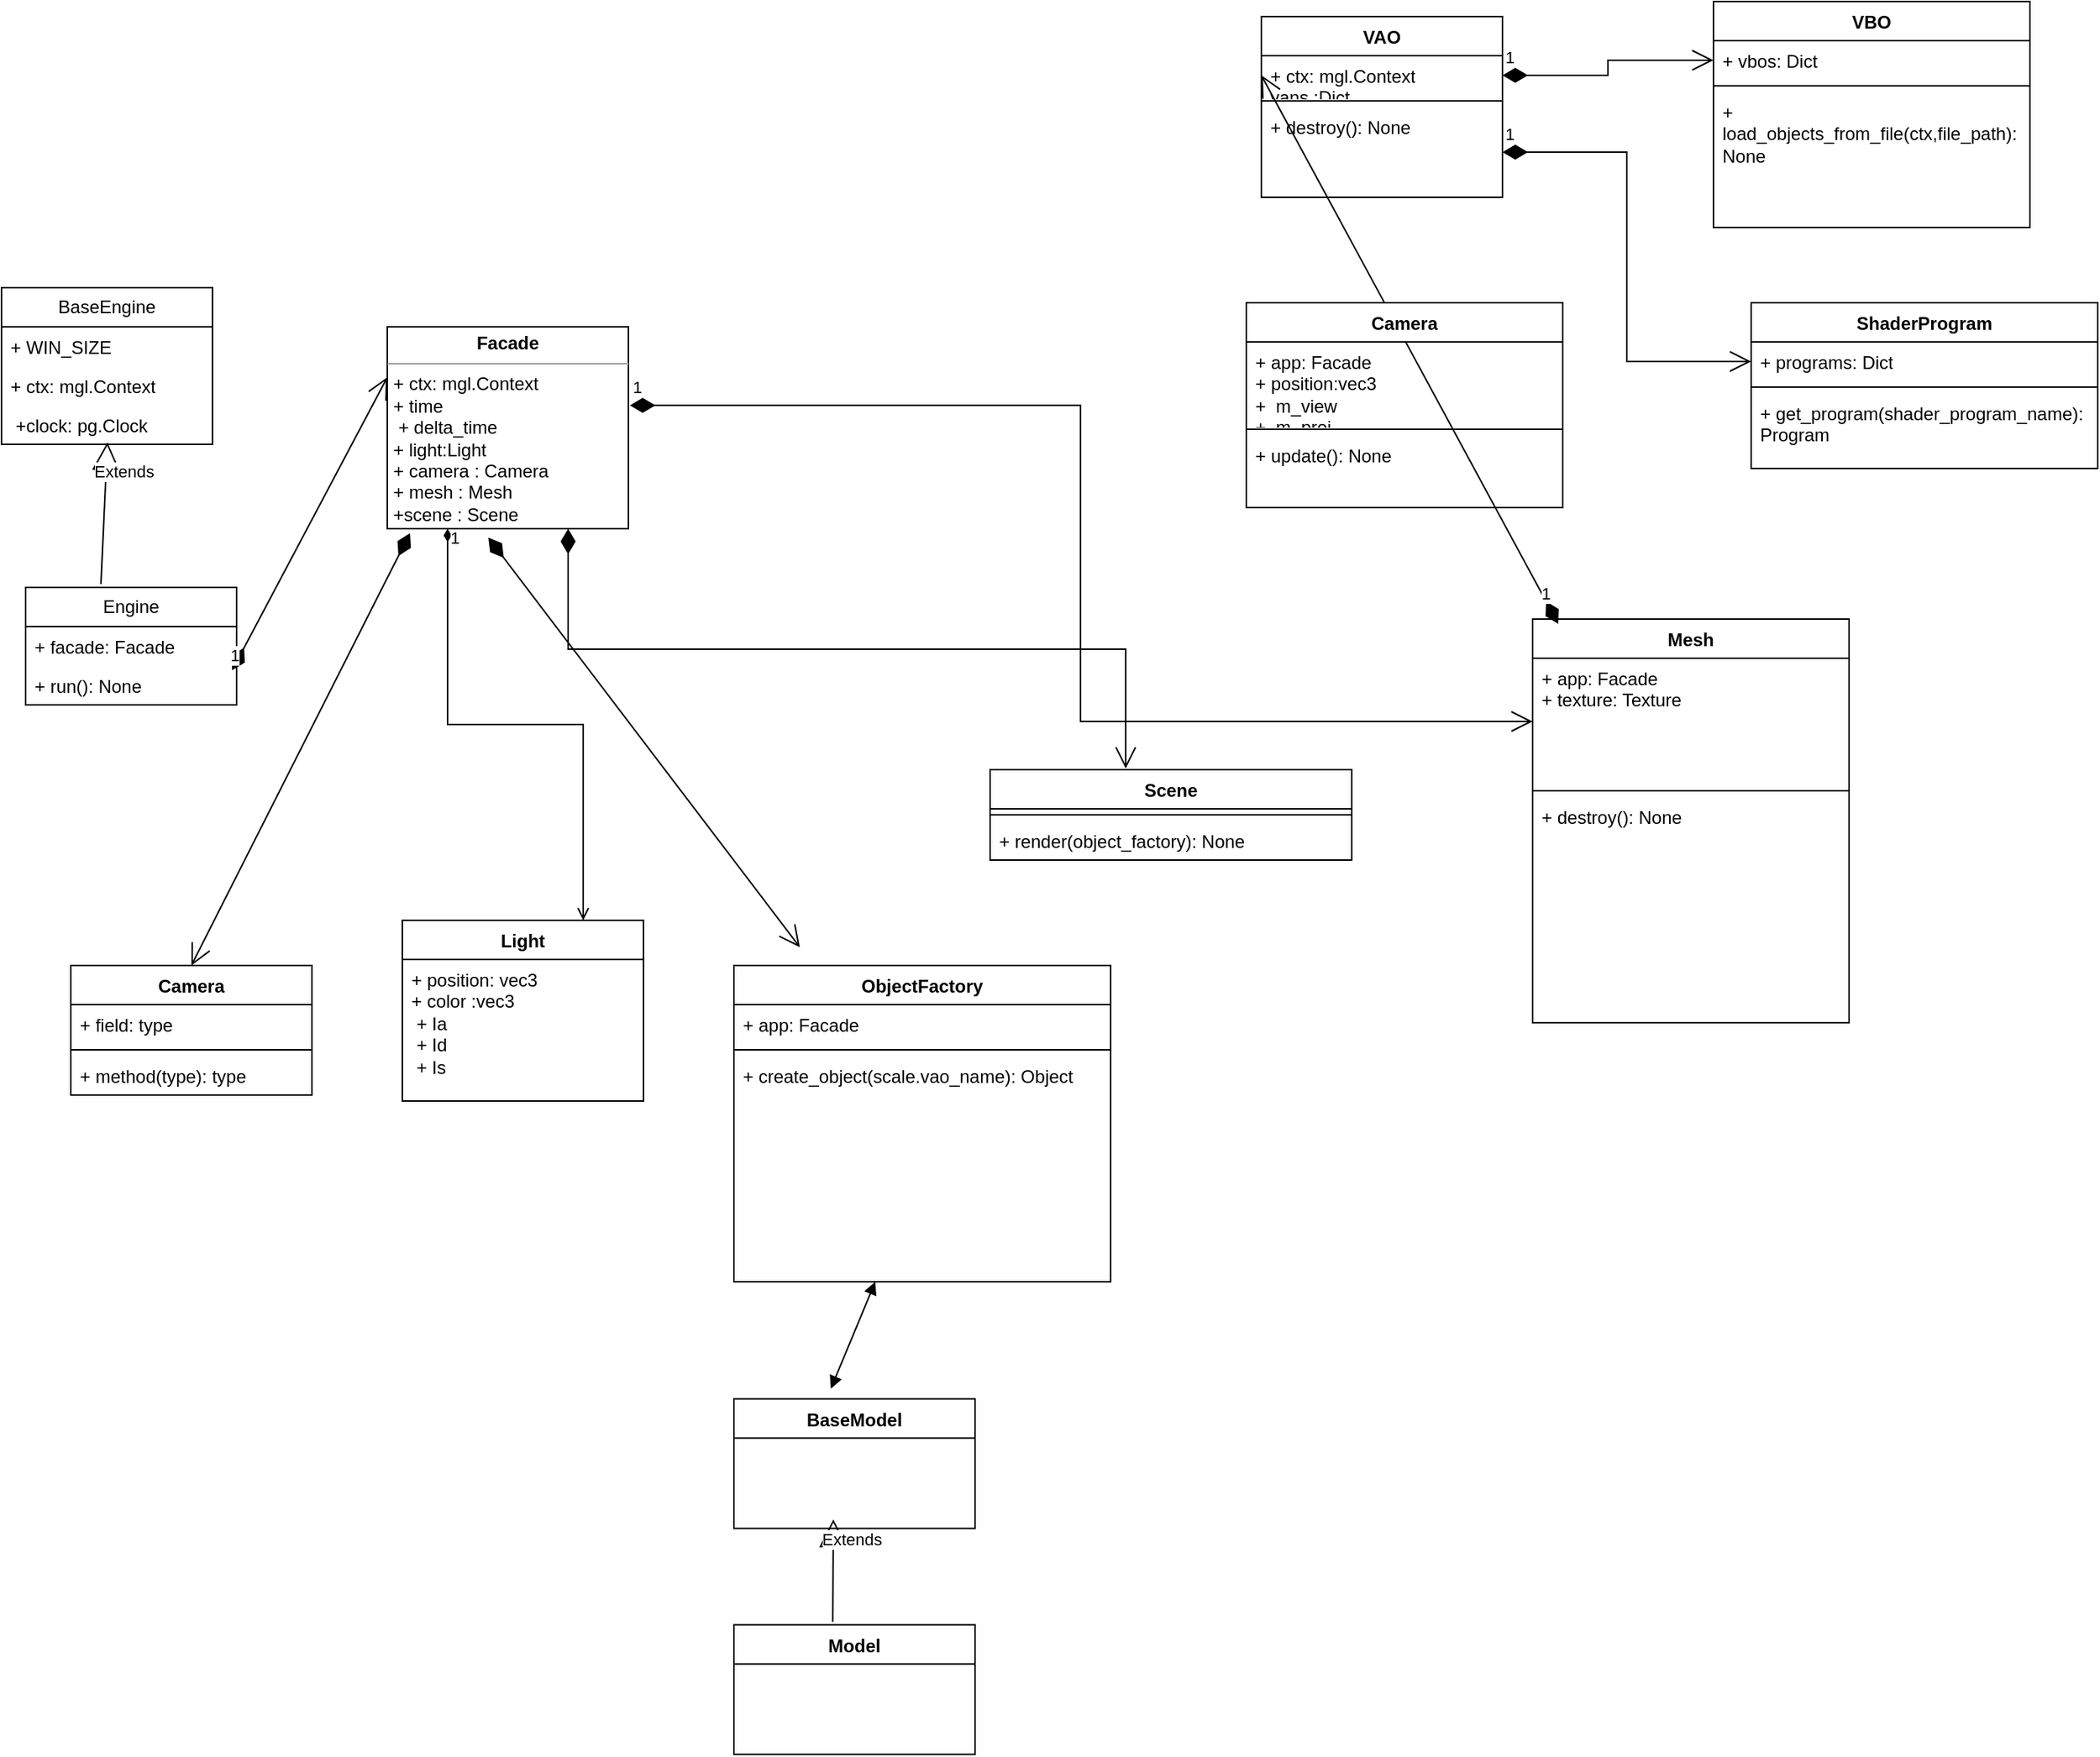 <mxfile version="22.1.18" type="github">
  <diagram name="Page-1" id="10tANic_bvFwRtT_Bomh">
    <mxGraphModel dx="1761" dy="1889" grid="1" gridSize="10" guides="1" tooltips="1" connect="1" arrows="1" fold="1" page="1" pageScale="1" pageWidth="827" pageHeight="1169" math="0" shadow="0">
      <root>
        <mxCell id="0" />
        <mxCell id="1" parent="0" />
        <mxCell id="u18TdW2rYONK3uZv50w_-1" value="Engine" style="swimlane;fontStyle=0;childLayout=stackLayout;horizontal=1;startSize=26;fillColor=none;horizontalStack=0;resizeParent=1;resizeParentMax=0;resizeLast=0;collapsible=1;marginBottom=0;whiteSpace=wrap;html=1;" vertex="1" parent="1">
          <mxGeometry x="290" y="359" width="140" height="78" as="geometry" />
        </mxCell>
        <mxCell id="u18TdW2rYONK3uZv50w_-2" value="+ facade: Facade" style="text;strokeColor=none;fillColor=none;align=left;verticalAlign=top;spacingLeft=4;spacingRight=4;overflow=hidden;rotatable=0;points=[[0,0.5],[1,0.5]];portConstraint=eastwest;whiteSpace=wrap;html=1;" vertex="1" parent="u18TdW2rYONK3uZv50w_-1">
          <mxGeometry y="26" width="140" height="26" as="geometry" />
        </mxCell>
        <mxCell id="u18TdW2rYONK3uZv50w_-3" value="+ run(): None" style="text;strokeColor=none;fillColor=none;align=left;verticalAlign=top;spacingLeft=4;spacingRight=4;overflow=hidden;rotatable=0;points=[[0,0.5],[1,0.5]];portConstraint=eastwest;whiteSpace=wrap;html=1;" vertex="1" parent="u18TdW2rYONK3uZv50w_-1">
          <mxGeometry y="52" width="140" height="26" as="geometry" />
        </mxCell>
        <mxCell id="u18TdW2rYONK3uZv50w_-5" value="BaseEngine" style="swimlane;fontStyle=0;childLayout=stackLayout;horizontal=1;startSize=26;fillColor=none;horizontalStack=0;resizeParent=1;resizeParentMax=0;resizeLast=0;collapsible=1;marginBottom=0;whiteSpace=wrap;html=1;" vertex="1" parent="1">
          <mxGeometry x="274" y="160" width="140" height="104" as="geometry" />
        </mxCell>
        <mxCell id="u18TdW2rYONK3uZv50w_-6" value="+ WIN_SIZE  " style="text;strokeColor=none;fillColor=none;align=left;verticalAlign=top;spacingLeft=4;spacingRight=4;overflow=hidden;rotatable=0;points=[[0,0.5],[1,0.5]];portConstraint=eastwest;whiteSpace=wrap;html=1;" vertex="1" parent="u18TdW2rYONK3uZv50w_-5">
          <mxGeometry y="26" width="140" height="26" as="geometry" />
        </mxCell>
        <mxCell id="u18TdW2rYONK3uZv50w_-7" value="+ ctx: mgl.Context" style="text;strokeColor=none;fillColor=none;align=left;verticalAlign=top;spacingLeft=4;spacingRight=4;overflow=hidden;rotatable=0;points=[[0,0.5],[1,0.5]];portConstraint=eastwest;whiteSpace=wrap;html=1;" vertex="1" parent="u18TdW2rYONK3uZv50w_-5">
          <mxGeometry y="52" width="140" height="26" as="geometry" />
        </mxCell>
        <mxCell id="u18TdW2rYONK3uZv50w_-8" value="&amp;nbsp;+clock: pg.Clock" style="text;strokeColor=none;fillColor=none;align=left;verticalAlign=top;spacingLeft=4;spacingRight=4;overflow=hidden;rotatable=0;points=[[0,0.5],[1,0.5]];portConstraint=eastwest;whiteSpace=wrap;html=1;" vertex="1" parent="u18TdW2rYONK3uZv50w_-5">
          <mxGeometry y="78" width="140" height="26" as="geometry" />
        </mxCell>
        <mxCell id="u18TdW2rYONK3uZv50w_-13" value="Extends" style="endArrow=block;endSize=16;endFill=0;html=1;rounded=0;exitX=0.357;exitY=-0.029;exitDx=0;exitDy=0;exitPerimeter=0;entryX=0.502;entryY=0.949;entryDx=0;entryDy=0;entryPerimeter=0;" edge="1" parent="1" source="u18TdW2rYONK3uZv50w_-1" target="u18TdW2rYONK3uZv50w_-8">
          <mxGeometry x="0.596" y="-12" width="160" relative="1" as="geometry">
            <mxPoint x="330" y="280" as="sourcePoint" />
            <mxPoint x="340" y="270" as="targetPoint" />
            <mxPoint as="offset" />
          </mxGeometry>
        </mxCell>
        <mxCell id="u18TdW2rYONK3uZv50w_-19" value="Light" style="swimlane;fontStyle=1;align=center;verticalAlign=top;childLayout=stackLayout;horizontal=1;startSize=26;horizontalStack=0;resizeParent=1;resizeParentMax=0;resizeLast=0;collapsible=1;marginBottom=0;whiteSpace=wrap;html=1;" vertex="1" parent="1">
          <mxGeometry x="540" y="580" width="160" height="120" as="geometry" />
        </mxCell>
        <mxCell id="u18TdW2rYONK3uZv50w_-20" value="+ position: vec3&lt;br&gt;+ color :vec3&lt;br&gt;&amp;nbsp;+ Ia&lt;br&gt;&amp;nbsp;+ Id&lt;br&gt;&amp;nbsp;+ Is" style="text;strokeColor=none;fillColor=none;align=left;verticalAlign=top;spacingLeft=4;spacingRight=4;overflow=hidden;rotatable=0;points=[[0,0.5],[1,0.5]];portConstraint=eastwest;whiteSpace=wrap;html=1;" vertex="1" parent="u18TdW2rYONK3uZv50w_-19">
          <mxGeometry y="26" width="160" height="94" as="geometry" />
        </mxCell>
        <mxCell id="u18TdW2rYONK3uZv50w_-23" value="1" style="endArrow=open;html=1;startArrow=diamondThin;startFill=1;edgeStyle=orthogonalEdgeStyle;align=left;verticalAlign=bottom;rounded=0;exitX=0.25;exitY=1;exitDx=0;exitDy=0;entryX=0.75;entryY=0;entryDx=0;entryDy=0;" edge="1" parent="1" source="u18TdW2rYONK3uZv50w_-99" target="u18TdW2rYONK3uZv50w_-19">
          <mxGeometry x="-0.916" relative="1" as="geometry">
            <mxPoint x="660.08" y="454" as="sourcePoint" />
            <mxPoint x="720" y="490" as="targetPoint" />
            <mxPoint as="offset" />
          </mxGeometry>
        </mxCell>
        <mxCell id="u18TdW2rYONK3uZv50w_-27" value="1" style="endArrow=open;html=1;endSize=12;startArrow=diamondThin;startSize=14;startFill=1;align=left;verticalAlign=bottom;rounded=0;entryX=0;entryY=0.25;entryDx=0;entryDy=0;exitX=0.979;exitY=0.115;exitDx=0;exitDy=0;exitPerimeter=0;" edge="1" parent="1" source="u18TdW2rYONK3uZv50w_-3" target="u18TdW2rYONK3uZv50w_-99">
          <mxGeometry x="-1" y="3" relative="1" as="geometry">
            <mxPoint x="360" y="411" as="sourcePoint" />
            <mxPoint x="608.08" y="356.192" as="targetPoint" />
          </mxGeometry>
        </mxCell>
        <mxCell id="u18TdW2rYONK3uZv50w_-28" value="Camera" style="swimlane;fontStyle=1;align=center;verticalAlign=top;childLayout=stackLayout;horizontal=1;startSize=26;horizontalStack=0;resizeParent=1;resizeParentMax=0;resizeLast=0;collapsible=1;marginBottom=0;whiteSpace=wrap;html=1;" vertex="1" parent="1">
          <mxGeometry x="320" y="610" width="160" height="86" as="geometry" />
        </mxCell>
        <mxCell id="u18TdW2rYONK3uZv50w_-29" value="+ field: type" style="text;strokeColor=none;fillColor=none;align=left;verticalAlign=top;spacingLeft=4;spacingRight=4;overflow=hidden;rotatable=0;points=[[0,0.5],[1,0.5]];portConstraint=eastwest;whiteSpace=wrap;html=1;" vertex="1" parent="u18TdW2rYONK3uZv50w_-28">
          <mxGeometry y="26" width="160" height="26" as="geometry" />
        </mxCell>
        <mxCell id="u18TdW2rYONK3uZv50w_-30" value="" style="line;strokeWidth=1;fillColor=none;align=left;verticalAlign=middle;spacingTop=-1;spacingLeft=3;spacingRight=3;rotatable=0;labelPosition=right;points=[];portConstraint=eastwest;strokeColor=inherit;" vertex="1" parent="u18TdW2rYONK3uZv50w_-28">
          <mxGeometry y="52" width="160" height="8" as="geometry" />
        </mxCell>
        <mxCell id="u18TdW2rYONK3uZv50w_-31" value="+ method(type): type" style="text;strokeColor=none;fillColor=none;align=left;verticalAlign=top;spacingLeft=4;spacingRight=4;overflow=hidden;rotatable=0;points=[[0,0.5],[1,0.5]];portConstraint=eastwest;whiteSpace=wrap;html=1;" vertex="1" parent="u18TdW2rYONK3uZv50w_-28">
          <mxGeometry y="60" width="160" height="26" as="geometry" />
        </mxCell>
        <mxCell id="u18TdW2rYONK3uZv50w_-32" value="1" style="endArrow=open;html=1;endSize=12;startArrow=diamondThin;startSize=14;startFill=1;align=left;verticalAlign=bottom;rounded=0;exitX=0.094;exitY=1.022;exitDx=0;exitDy=0;entryX=0.5;entryY=0;entryDx=0;entryDy=0;exitPerimeter=0;" edge="1" parent="1" source="u18TdW2rYONK3uZv50w_-99" target="u18TdW2rYONK3uZv50w_-28">
          <mxGeometry x="-1" y="3" relative="1" as="geometry">
            <mxPoint x="610" y="441" as="sourcePoint" />
            <mxPoint x="580" y="520" as="targetPoint" />
          </mxGeometry>
        </mxCell>
        <mxCell id="u18TdW2rYONK3uZv50w_-34" value="ObjectFactory" style="swimlane;fontStyle=1;align=center;verticalAlign=top;childLayout=stackLayout;horizontal=1;startSize=26;horizontalStack=0;resizeParent=1;resizeParentMax=0;resizeLast=0;collapsible=1;marginBottom=0;whiteSpace=wrap;html=1;" vertex="1" parent="1">
          <mxGeometry x="760" y="610" width="250" height="210" as="geometry" />
        </mxCell>
        <mxCell id="u18TdW2rYONK3uZv50w_-35" value="+ app: Facade" style="text;strokeColor=none;fillColor=none;align=left;verticalAlign=top;spacingLeft=4;spacingRight=4;overflow=hidden;rotatable=0;points=[[0,0.5],[1,0.5]];portConstraint=eastwest;whiteSpace=wrap;html=1;" vertex="1" parent="u18TdW2rYONK3uZv50w_-34">
          <mxGeometry y="26" width="250" height="26" as="geometry" />
        </mxCell>
        <mxCell id="u18TdW2rYONK3uZv50w_-36" value="" style="line;strokeWidth=1;fillColor=none;align=left;verticalAlign=middle;spacingTop=-1;spacingLeft=3;spacingRight=3;rotatable=0;labelPosition=right;points=[];portConstraint=eastwest;strokeColor=inherit;" vertex="1" parent="u18TdW2rYONK3uZv50w_-34">
          <mxGeometry y="52" width="250" height="8" as="geometry" />
        </mxCell>
        <mxCell id="u18TdW2rYONK3uZv50w_-37" value="+ create_object(scale.vao_name): Object" style="text;strokeColor=none;fillColor=none;align=left;verticalAlign=top;spacingLeft=4;spacingRight=4;overflow=hidden;rotatable=0;points=[[0,0.5],[1,0.5]];portConstraint=eastwest;whiteSpace=wrap;html=1;" vertex="1" parent="u18TdW2rYONK3uZv50w_-34">
          <mxGeometry y="60" width="250" height="150" as="geometry" />
        </mxCell>
        <mxCell id="u18TdW2rYONK3uZv50w_-38" value="1" style="endArrow=open;html=1;endSize=12;startArrow=diamondThin;startSize=14;startFill=1;align=left;verticalAlign=bottom;rounded=0;entryX=0.175;entryY=-0.058;entryDx=0;entryDy=0;exitX=0.419;exitY=1.044;exitDx=0;exitDy=0;exitPerimeter=0;entryPerimeter=0;" edge="1" parent="1" source="u18TdW2rYONK3uZv50w_-99" target="u18TdW2rYONK3uZv50w_-34">
          <mxGeometry x="-1" y="3" relative="1" as="geometry">
            <mxPoint x="710.96" y="453.012" as="sourcePoint" />
            <mxPoint x="990" y="593" as="targetPoint" />
          </mxGeometry>
        </mxCell>
        <mxCell id="u18TdW2rYONK3uZv50w_-40" value="Scene" style="swimlane;fontStyle=1;align=center;verticalAlign=top;childLayout=stackLayout;horizontal=1;startSize=26;horizontalStack=0;resizeParent=1;resizeParentMax=0;resizeLast=0;collapsible=1;marginBottom=0;whiteSpace=wrap;html=1;" vertex="1" parent="1">
          <mxGeometry x="930" y="480" width="240" height="60" as="geometry" />
        </mxCell>
        <mxCell id="u18TdW2rYONK3uZv50w_-42" value="" style="line;strokeWidth=1;fillColor=none;align=left;verticalAlign=middle;spacingTop=-1;spacingLeft=3;spacingRight=3;rotatable=0;labelPosition=right;points=[];portConstraint=eastwest;strokeColor=inherit;" vertex="1" parent="u18TdW2rYONK3uZv50w_-40">
          <mxGeometry y="26" width="240" height="8" as="geometry" />
        </mxCell>
        <mxCell id="u18TdW2rYONK3uZv50w_-43" value="+ render(object_factory): None" style="text;strokeColor=none;fillColor=none;align=left;verticalAlign=top;spacingLeft=4;spacingRight=4;overflow=hidden;rotatable=0;points=[[0,0.5],[1,0.5]];portConstraint=eastwest;whiteSpace=wrap;html=1;" vertex="1" parent="u18TdW2rYONK3uZv50w_-40">
          <mxGeometry y="34" width="240" height="26" as="geometry" />
        </mxCell>
        <mxCell id="u18TdW2rYONK3uZv50w_-44" value="1" style="endArrow=open;html=1;endSize=12;startArrow=diamondThin;startSize=14;startFill=1;edgeStyle=orthogonalEdgeStyle;align=left;verticalAlign=bottom;rounded=0;exitX=0.75;exitY=1;exitDx=0;exitDy=0;entryX=0.375;entryY=-0.012;entryDx=0;entryDy=0;entryPerimeter=0;" edge="1" parent="1" source="u18TdW2rYONK3uZv50w_-99" target="u18TdW2rYONK3uZv50w_-40">
          <mxGeometry x="-1" y="3" relative="1" as="geometry">
            <mxPoint x="770" y="441" as="sourcePoint" />
            <mxPoint x="1016.88" y="610.012" as="targetPoint" />
          </mxGeometry>
        </mxCell>
        <mxCell id="u18TdW2rYONK3uZv50w_-78" value="Mesh" style="swimlane;fontStyle=1;align=center;verticalAlign=top;childLayout=stackLayout;horizontal=1;startSize=26;horizontalStack=0;resizeParent=1;resizeParentMax=0;resizeLast=0;collapsible=1;marginBottom=0;whiteSpace=wrap;html=1;" vertex="1" parent="1">
          <mxGeometry x="1290" y="380" width="210" height="268" as="geometry" />
        </mxCell>
        <mxCell id="u18TdW2rYONK3uZv50w_-79" value="+ app: Facade&lt;br&gt;+ texture: Texture" style="text;strokeColor=none;fillColor=none;align=left;verticalAlign=top;spacingLeft=4;spacingRight=4;overflow=hidden;rotatable=0;points=[[0,0.5],[1,0.5]];portConstraint=eastwest;whiteSpace=wrap;html=1;" vertex="1" parent="u18TdW2rYONK3uZv50w_-78">
          <mxGeometry y="26" width="210" height="84" as="geometry" />
        </mxCell>
        <mxCell id="u18TdW2rYONK3uZv50w_-80" value="" style="line;strokeWidth=1;fillColor=none;align=left;verticalAlign=middle;spacingTop=-1;spacingLeft=3;spacingRight=3;rotatable=0;labelPosition=right;points=[];portConstraint=eastwest;strokeColor=inherit;" vertex="1" parent="u18TdW2rYONK3uZv50w_-78">
          <mxGeometry y="110" width="210" height="8" as="geometry" />
        </mxCell>
        <mxCell id="u18TdW2rYONK3uZv50w_-81" value="+ destroy(): None" style="text;strokeColor=none;fillColor=none;align=left;verticalAlign=top;spacingLeft=4;spacingRight=4;overflow=hidden;rotatable=0;points=[[0,0.5],[1,0.5]];portConstraint=eastwest;whiteSpace=wrap;html=1;" vertex="1" parent="u18TdW2rYONK3uZv50w_-78">
          <mxGeometry y="118" width="210" height="150" as="geometry" />
        </mxCell>
        <mxCell id="u18TdW2rYONK3uZv50w_-83" value="1" style="endArrow=open;html=1;endSize=12;startArrow=diamondThin;startSize=14;startFill=1;align=left;verticalAlign=bottom;rounded=0;exitX=0.081;exitY=0.012;exitDx=0;exitDy=0;exitPerimeter=0;entryX=0;entryY=0.5;entryDx=0;entryDy=0;" edge="1" parent="1" source="u18TdW2rYONK3uZv50w_-78" target="u18TdW2rYONK3uZv50w_-47">
          <mxGeometry x="-0.924" y="6" relative="1" as="geometry">
            <mxPoint x="1050" y="262.5" as="sourcePoint" />
            <mxPoint x="1210" y="262.5" as="targetPoint" />
            <mxPoint as="offset" />
          </mxGeometry>
        </mxCell>
        <mxCell id="u18TdW2rYONK3uZv50w_-84" value="1" style="endArrow=open;html=1;endSize=12;startArrow=diamondThin;startSize=14;startFill=1;edgeStyle=orthogonalEdgeStyle;align=left;verticalAlign=bottom;rounded=0;exitX=1.006;exitY=0.389;exitDx=0;exitDy=0;entryX=0;entryY=0.5;entryDx=0;entryDy=0;exitPerimeter=0;" edge="1" parent="1" source="u18TdW2rYONK3uZv50w_-99" target="u18TdW2rYONK3uZv50w_-79">
          <mxGeometry x="-1" y="3" relative="1" as="geometry">
            <mxPoint x="770" y="274.5" as="sourcePoint" />
            <mxPoint x="950" y="392.5" as="targetPoint" />
          </mxGeometry>
        </mxCell>
        <mxCell id="u18TdW2rYONK3uZv50w_-63" value="BaseModel" style="swimlane;fontStyle=1;align=center;verticalAlign=top;childLayout=stackLayout;horizontal=1;startSize=26;horizontalStack=0;resizeParent=1;resizeParentMax=0;resizeLast=0;collapsible=1;marginBottom=0;whiteSpace=wrap;html=1;container=0;" vertex="1" parent="1">
          <mxGeometry x="760" y="897.7" width="160" height="86" as="geometry" />
        </mxCell>
        <mxCell id="u18TdW2rYONK3uZv50w_-89" value="Model" style="swimlane;fontStyle=1;align=center;verticalAlign=top;childLayout=stackLayout;horizontal=1;startSize=26;horizontalStack=0;resizeParent=1;resizeParentMax=0;resizeLast=0;collapsible=1;marginBottom=0;whiteSpace=wrap;html=1;container=0;" vertex="1" parent="1">
          <mxGeometry x="760" y="1047.7" width="160" height="86" as="geometry" />
        </mxCell>
        <mxCell id="u18TdW2rYONK3uZv50w_-90" value="Extends" style="endArrow=block;endSize=16;endFill=0;html=1;rounded=0;exitX=0.41;exitY=-0.023;exitDx=0;exitDy=0;exitPerimeter=0;" edge="1" parent="1" source="u18TdW2rYONK3uZv50w_-89">
          <mxGeometry x="0.596" y="-12" width="160" relative="1" as="geometry">
            <mxPoint x="807" y="1059.7" as="sourcePoint" />
            <mxPoint x="826" y="977.7" as="targetPoint" />
            <mxPoint as="offset" />
          </mxGeometry>
        </mxCell>
        <mxCell id="u18TdW2rYONK3uZv50w_-91" value="" style="endArrow=block;startArrow=block;endFill=1;startFill=1;html=1;rounded=0;entryX=0.402;entryY=-0.078;entryDx=0;entryDy=0;entryPerimeter=0;" edge="1" parent="1" source="u18TdW2rYONK3uZv50w_-37" target="u18TdW2rYONK3uZv50w_-63">
          <mxGeometry width="160" relative="1" as="geometry">
            <mxPoint x="824.32" y="880" as="sourcePoint" />
            <mxPoint x="1010" y="857.7" as="targetPoint" />
          </mxGeometry>
        </mxCell>
        <mxCell id="u18TdW2rYONK3uZv50w_-99" value="&lt;p style=&quot;margin:0px;margin-top:4px;text-align:center;&quot;&gt;&lt;b&gt;Facade&lt;/b&gt;&lt;/p&gt;&lt;hr size=&quot;1&quot;&gt;&lt;p style=&quot;margin:0px;margin-left:4px;&quot;&gt;+ ctx: mgl.Context&lt;/p&gt;&lt;p style=&quot;margin:0px;margin-left:4px;&quot;&gt;+ time&lt;/p&gt;&lt;p style=&quot;margin:0px;margin-left:4px;&quot;&gt;&amp;nbsp;+ delta_time&lt;/p&gt;&lt;p style=&quot;margin:0px;margin-left:4px;&quot;&gt;+ light:Light&lt;/p&gt;&lt;p style=&quot;margin:0px;margin-left:4px;&quot;&gt;+ camera : Camera&lt;/p&gt;&lt;p style=&quot;margin:0px;margin-left:4px;&quot;&gt;+ mesh : Mesh&lt;/p&gt;&lt;p style=&quot;margin:0px;margin-left:4px;&quot;&gt;+scene : Scene&lt;/p&gt;&lt;hr size=&quot;1&quot;&gt;&lt;p style=&quot;margin:0px;margin-left:4px;&quot;&gt;+ method(): Type&lt;/p&gt;" style="verticalAlign=top;align=left;overflow=fill;fontSize=12;fontFamily=Helvetica;html=1;whiteSpace=wrap;" vertex="1" parent="1">
          <mxGeometry x="530" y="186" width="160" height="134" as="geometry" />
        </mxCell>
        <mxCell id="u18TdW2rYONK3uZv50w_-46" value="VAO" style="swimlane;fontStyle=1;align=center;verticalAlign=top;childLayout=stackLayout;horizontal=1;startSize=26;horizontalStack=0;resizeParent=1;resizeParentMax=0;resizeLast=0;collapsible=1;marginBottom=0;whiteSpace=wrap;html=1;" vertex="1" parent="1">
          <mxGeometry x="1110" y="-20" width="160" height="120" as="geometry" />
        </mxCell>
        <mxCell id="u18TdW2rYONK3uZv50w_-47" value="+ ctx: mgl.Context&lt;br&gt;vans :Dict&lt;br&gt;" style="text;strokeColor=none;fillColor=none;align=left;verticalAlign=top;spacingLeft=4;spacingRight=4;overflow=hidden;rotatable=0;points=[[0,0.5],[1,0.5]];portConstraint=eastwest;whiteSpace=wrap;html=1;" vertex="1" parent="u18TdW2rYONK3uZv50w_-46">
          <mxGeometry y="26" width="160" height="26" as="geometry" />
        </mxCell>
        <mxCell id="u18TdW2rYONK3uZv50w_-48" value="" style="line;strokeWidth=1;fillColor=none;align=left;verticalAlign=middle;spacingTop=-1;spacingLeft=3;spacingRight=3;rotatable=0;labelPosition=right;points=[];portConstraint=eastwest;strokeColor=inherit;" vertex="1" parent="u18TdW2rYONK3uZv50w_-46">
          <mxGeometry y="52" width="160" height="8" as="geometry" />
        </mxCell>
        <mxCell id="u18TdW2rYONK3uZv50w_-49" value="+ destroy(): None" style="text;strokeColor=none;fillColor=none;align=left;verticalAlign=top;spacingLeft=4;spacingRight=4;overflow=hidden;rotatable=0;points=[[0,0.5],[1,0.5]];portConstraint=eastwest;whiteSpace=wrap;html=1;" vertex="1" parent="u18TdW2rYONK3uZv50w_-46">
          <mxGeometry y="60" width="160" height="60" as="geometry" />
        </mxCell>
        <mxCell id="u18TdW2rYONK3uZv50w_-50" value="VBO" style="swimlane;fontStyle=1;align=center;verticalAlign=top;childLayout=stackLayout;horizontal=1;startSize=26;horizontalStack=0;resizeParent=1;resizeParentMax=0;resizeLast=0;collapsible=1;marginBottom=0;whiteSpace=wrap;html=1;" vertex="1" parent="1">
          <mxGeometry x="1410" y="-30" width="210" height="150" as="geometry" />
        </mxCell>
        <mxCell id="u18TdW2rYONK3uZv50w_-51" value="+ vbos: Dict" style="text;strokeColor=none;fillColor=none;align=left;verticalAlign=top;spacingLeft=4;spacingRight=4;overflow=hidden;rotatable=0;points=[[0,0.5],[1,0.5]];portConstraint=eastwest;whiteSpace=wrap;html=1;" vertex="1" parent="u18TdW2rYONK3uZv50w_-50">
          <mxGeometry y="26" width="210" height="26" as="geometry" />
        </mxCell>
        <mxCell id="u18TdW2rYONK3uZv50w_-52" value="" style="line;strokeWidth=1;fillColor=none;align=left;verticalAlign=middle;spacingTop=-1;spacingLeft=3;spacingRight=3;rotatable=0;labelPosition=right;points=[];portConstraint=eastwest;strokeColor=inherit;" vertex="1" parent="u18TdW2rYONK3uZv50w_-50">
          <mxGeometry y="52" width="210" height="8" as="geometry" />
        </mxCell>
        <mxCell id="u18TdW2rYONK3uZv50w_-53" value="+ load_objects_from_file(ctx,file_path): None" style="text;strokeColor=none;fillColor=none;align=left;verticalAlign=top;spacingLeft=4;spacingRight=4;overflow=hidden;rotatable=0;points=[[0,0.5],[1,0.5]];portConstraint=eastwest;whiteSpace=wrap;html=1;" vertex="1" parent="u18TdW2rYONK3uZv50w_-50">
          <mxGeometry y="60" width="210" height="90" as="geometry" />
        </mxCell>
        <mxCell id="u18TdW2rYONK3uZv50w_-54" value="1" style="endArrow=open;html=1;endSize=12;startArrow=diamondThin;startSize=14;startFill=1;edgeStyle=orthogonalEdgeStyle;align=left;verticalAlign=bottom;rounded=0;exitX=1;exitY=0.5;exitDx=0;exitDy=0;entryX=0;entryY=0.5;entryDx=0;entryDy=0;" edge="1" parent="1" source="u18TdW2rYONK3uZv50w_-47" target="u18TdW2rYONK3uZv50w_-51">
          <mxGeometry x="-1" y="3" relative="1" as="geometry">
            <mxPoint x="1300" y="62.5" as="sourcePoint" />
            <mxPoint x="1460" y="62.5" as="targetPoint" />
          </mxGeometry>
        </mxCell>
        <mxCell id="u18TdW2rYONK3uZv50w_-57" value="ShaderProgram" style="swimlane;fontStyle=1;align=center;verticalAlign=top;childLayout=stackLayout;horizontal=1;startSize=26;horizontalStack=0;resizeParent=1;resizeParentMax=0;resizeLast=0;collapsible=1;marginBottom=0;whiteSpace=wrap;html=1;" vertex="1" parent="1">
          <mxGeometry x="1435" y="170" width="230" height="110" as="geometry" />
        </mxCell>
        <mxCell id="u18TdW2rYONK3uZv50w_-58" value="+ programs: Dict" style="text;strokeColor=none;fillColor=none;align=left;verticalAlign=top;spacingLeft=4;spacingRight=4;overflow=hidden;rotatable=0;points=[[0,0.5],[1,0.5]];portConstraint=eastwest;whiteSpace=wrap;html=1;" vertex="1" parent="u18TdW2rYONK3uZv50w_-57">
          <mxGeometry y="26" width="230" height="26" as="geometry" />
        </mxCell>
        <mxCell id="u18TdW2rYONK3uZv50w_-59" value="" style="line;strokeWidth=1;fillColor=none;align=left;verticalAlign=middle;spacingTop=-1;spacingLeft=3;spacingRight=3;rotatable=0;labelPosition=right;points=[];portConstraint=eastwest;strokeColor=inherit;" vertex="1" parent="u18TdW2rYONK3uZv50w_-57">
          <mxGeometry y="52" width="230" height="8" as="geometry" />
        </mxCell>
        <mxCell id="u18TdW2rYONK3uZv50w_-60" value="+ get_program(shader_program_name): Program" style="text;strokeColor=none;fillColor=none;align=left;verticalAlign=top;spacingLeft=4;spacingRight=4;overflow=hidden;rotatable=0;points=[[0,0.5],[1,0.5]];portConstraint=eastwest;whiteSpace=wrap;html=1;" vertex="1" parent="u18TdW2rYONK3uZv50w_-57">
          <mxGeometry y="60" width="230" height="50" as="geometry" />
        </mxCell>
        <mxCell id="u18TdW2rYONK3uZv50w_-61" value="1" style="endArrow=open;html=1;endSize=12;startArrow=diamondThin;startSize=14;startFill=1;edgeStyle=orthogonalEdgeStyle;align=left;verticalAlign=bottom;rounded=0;exitX=1;exitY=0.5;exitDx=0;exitDy=0;entryX=0;entryY=0.5;entryDx=0;entryDy=0;" edge="1" parent="1" source="u18TdW2rYONK3uZv50w_-49" target="u18TdW2rYONK3uZv50w_-58">
          <mxGeometry x="-1" y="3" relative="1" as="geometry">
            <mxPoint x="1290" y="170" as="sourcePoint" />
            <mxPoint x="1420" y="170" as="targetPoint" />
          </mxGeometry>
        </mxCell>
        <mxCell id="u18TdW2rYONK3uZv50w_-73" value="Camera" style="swimlane;fontStyle=1;align=center;verticalAlign=top;childLayout=stackLayout;horizontal=1;startSize=26;horizontalStack=0;resizeParent=1;resizeParentMax=0;resizeLast=0;collapsible=1;marginBottom=0;whiteSpace=wrap;html=1;" vertex="1" parent="1">
          <mxGeometry x="1100" y="170" width="210" height="136" as="geometry" />
        </mxCell>
        <mxCell id="u18TdW2rYONK3uZv50w_-74" value="+ app: Facade&lt;br&gt;+ position:vec3&lt;br&gt;+ &amp;nbsp;m_view&lt;br&gt;+ &amp;nbsp;m_proj" style="text;strokeColor=none;fillColor=none;align=left;verticalAlign=top;spacingLeft=4;spacingRight=4;overflow=hidden;rotatable=0;points=[[0,0.5],[1,0.5]];portConstraint=eastwest;whiteSpace=wrap;html=1;" vertex="1" parent="u18TdW2rYONK3uZv50w_-73">
          <mxGeometry y="26" width="210" height="54" as="geometry" />
        </mxCell>
        <mxCell id="u18TdW2rYONK3uZv50w_-75" value="" style="line;strokeWidth=1;fillColor=none;align=left;verticalAlign=middle;spacingTop=-1;spacingLeft=3;spacingRight=3;rotatable=0;labelPosition=right;points=[];portConstraint=eastwest;strokeColor=inherit;" vertex="1" parent="u18TdW2rYONK3uZv50w_-73">
          <mxGeometry y="80" width="210" height="8" as="geometry" />
        </mxCell>
        <mxCell id="u18TdW2rYONK3uZv50w_-76" value="+ update(): None" style="text;strokeColor=none;fillColor=none;align=left;verticalAlign=top;spacingLeft=4;spacingRight=4;overflow=hidden;rotatable=0;points=[[0,0.5],[1,0.5]];portConstraint=eastwest;whiteSpace=wrap;html=1;" vertex="1" parent="u18TdW2rYONK3uZv50w_-73">
          <mxGeometry y="88" width="210" height="48" as="geometry" />
        </mxCell>
      </root>
    </mxGraphModel>
  </diagram>
</mxfile>
